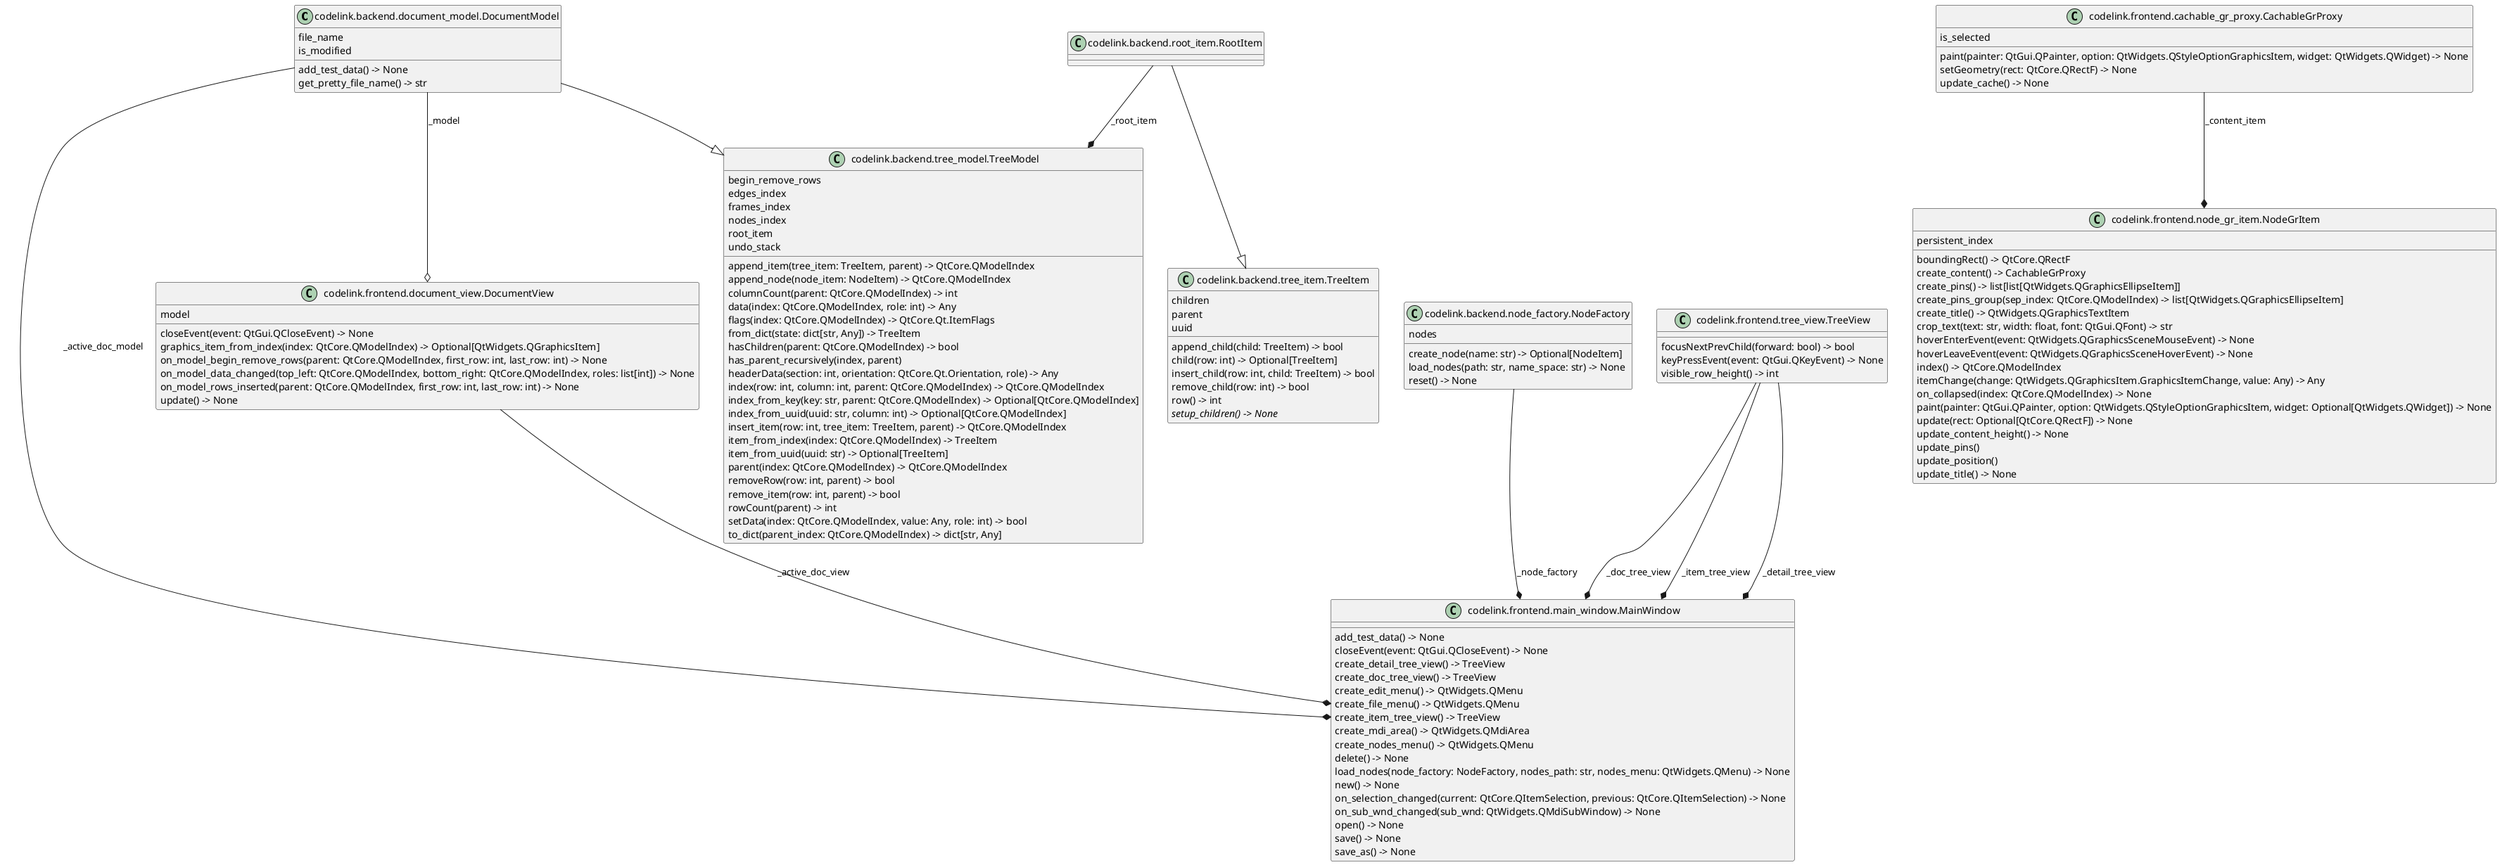 @startuml classes
set namespaceSeparator none
class "codelink.backend.document_model.DocumentModel" as codelink.backend.document_model.DocumentModel {
  file_name
  is_modified
  add_test_data() -> None
  get_pretty_file_name() -> str
}
class "codelink.backend.node_factory.NodeFactory" as codelink.backend.node_factory.NodeFactory {
  nodes
  create_node(name: str) -> Optional[NodeItem]
  load_nodes(path: str, name_space: str) -> None
  reset() -> None
}
class "codelink.backend.root_item.RootItem" as codelink.backend.root_item.RootItem {
}
class "codelink.backend.tree_item.TreeItem" as codelink.backend.tree_item.TreeItem {
  children
  parent
  uuid
  append_child(child: TreeItem) -> bool
  child(row: int) -> Optional[TreeItem]
  insert_child(row: int, child: TreeItem) -> bool
  remove_child(row: int) -> bool
  row() -> int
  {abstract}setup_children() -> None
}
class "codelink.backend.tree_model.TreeModel" as codelink.backend.tree_model.TreeModel {
  begin_remove_rows
  edges_index
  frames_index
  nodes_index
  root_item
  undo_stack
  append_item(tree_item: TreeItem, parent) -> QtCore.QModelIndex
  append_node(node_item: NodeItem) -> QtCore.QModelIndex
  columnCount(parent: QtCore.QModelIndex) -> int
  data(index: QtCore.QModelIndex, role: int) -> Any
  flags(index: QtCore.QModelIndex) -> QtCore.Qt.ItemFlags
  from_dict(state: dict[str, Any]) -> TreeItem
  hasChildren(parent: QtCore.QModelIndex) -> bool
  has_parent_recursively(index, parent)
  headerData(section: int, orientation: QtCore.Qt.Orientation, role) -> Any
  index(row: int, column: int, parent: QtCore.QModelIndex) -> QtCore.QModelIndex
  index_from_key(key: str, parent: QtCore.QModelIndex) -> Optional[QtCore.QModelIndex]
  index_from_uuid(uuid: str, column: int) -> Optional[QtCore.QModelIndex]
  insert_item(row: int, tree_item: TreeItem, parent) -> QtCore.QModelIndex
  item_from_index(index: QtCore.QModelIndex) -> TreeItem
  item_from_uuid(uuid: str) -> Optional[TreeItem]
  parent(index: QtCore.QModelIndex) -> QtCore.QModelIndex
  removeRow(row: int, parent) -> bool
  remove_item(row: int, parent) -> bool
  rowCount(parent) -> int
  setData(index: QtCore.QModelIndex, value: Any, role: int) -> bool
  to_dict(parent_index: QtCore.QModelIndex) -> dict[str, Any]
}
class "codelink.frontend.cachable_gr_proxy.CachableGrProxy" as codelink.frontend.cachable_gr_proxy.CachableGrProxy {
  is_selected
  paint(painter: QtGui.QPainter, option: QtWidgets.QStyleOptionGraphicsItem, widget: QtWidgets.QWidget) -> None
  setGeometry(rect: QtCore.QRectF) -> None
  update_cache() -> None
}
class "codelink.frontend.document_view.DocumentView" as codelink.frontend.document_view.DocumentView {
  model
  closeEvent(event: QtGui.QCloseEvent) -> None
  graphics_item_from_index(index: QtCore.QModelIndex) -> Optional[QtWidgets.QGraphicsItem]
  on_model_begin_remove_rows(parent: QtCore.QModelIndex, first_row: int, last_row: int) -> None
  on_model_data_changed(top_left: QtCore.QModelIndex, bottom_right: QtCore.QModelIndex, roles: list[int]) -> None
  on_model_rows_inserted(parent: QtCore.QModelIndex, first_row: int, last_row: int) -> None
  update() -> None
}
class "codelink.frontend.main_window.MainWindow" as codelink.frontend.main_window.MainWindow {
  add_test_data() -> None
  closeEvent(event: QtGui.QCloseEvent) -> None
  create_detail_tree_view() -> TreeView
  create_doc_tree_view() -> TreeView
  create_edit_menu() -> QtWidgets.QMenu
  create_file_menu() -> QtWidgets.QMenu
  create_item_tree_view() -> TreeView
  create_mdi_area() -> QtWidgets.QMdiArea
  create_nodes_menu() -> QtWidgets.QMenu
  delete() -> None
  load_nodes(node_factory: NodeFactory, nodes_path: str, nodes_menu: QtWidgets.QMenu) -> None
  new() -> None
  on_selection_changed(current: QtCore.QItemSelection, previous: QtCore.QItemSelection) -> None
  on_sub_wnd_changed(sub_wnd: QtWidgets.QMdiSubWindow) -> None
  open() -> None
  save() -> None
  save_as() -> None
}
class "codelink.frontend.node_gr_item.NodeGrItem" as codelink.frontend.node_gr_item.NodeGrItem {
  persistent_index
  boundingRect() -> QtCore.QRectF
  create_content() -> CachableGrProxy
  create_pins() -> list[list[QtWidgets.QGraphicsEllipseItem]]
  create_pins_group(sep_index: QtCore.QModelIndex) -> list[QtWidgets.QGraphicsEllipseItem]
  create_title() -> QtWidgets.QGraphicsTextItem
  crop_text(text: str, width: float, font: QtGui.QFont) -> str
  hoverEnterEvent(event: QtWidgets.QGraphicsSceneMouseEvent) -> None
  hoverLeaveEvent(event: QtWidgets.QGraphicsSceneHoverEvent) -> None
  index() -> QtCore.QModelIndex
  itemChange(change: QtWidgets.QGraphicsItem.GraphicsItemChange, value: Any) -> Any
  on_collapsed(index: QtCore.QModelIndex) -> None
  paint(painter: QtGui.QPainter, option: QtWidgets.QStyleOptionGraphicsItem, widget: Optional[QtWidgets.QWidget]) -> None
  update(rect: Optional[QtCore.QRectF]) -> None
  update_content_height() -> None
  update_pins()
  update_position()
  update_title() -> None
}
class "codelink.frontend.tree_view.TreeView" as codelink.frontend.tree_view.TreeView {
  focusNextPrevChild(forward: bool) -> bool
  keyPressEvent(event: QtGui.QKeyEvent) -> None
  visible_row_height() -> int
}
codelink.backend.document_model.DocumentModel --|> codelink.backend.tree_model.TreeModel
codelink.backend.root_item.RootItem --|> codelink.backend.tree_item.TreeItem
codelink.backend.document_model.DocumentModel --* codelink.frontend.main_window.MainWindow : _active_doc_model
codelink.backend.node_factory.NodeFactory --* codelink.frontend.main_window.MainWindow : _node_factory
codelink.backend.root_item.RootItem --* codelink.backend.tree_model.TreeModel : _root_item
codelink.frontend.cachable_gr_proxy.CachableGrProxy --* codelink.frontend.node_gr_item.NodeGrItem : _content_item
codelink.frontend.document_view.DocumentView --* codelink.frontend.main_window.MainWindow : _active_doc_view
codelink.frontend.tree_view.TreeView --* codelink.frontend.main_window.MainWindow : _doc_tree_view
codelink.frontend.tree_view.TreeView --* codelink.frontend.main_window.MainWindow : _item_tree_view
codelink.frontend.tree_view.TreeView --* codelink.frontend.main_window.MainWindow : _detail_tree_view
codelink.backend.document_model.DocumentModel --o codelink.frontend.document_view.DocumentView : _model
@enduml
